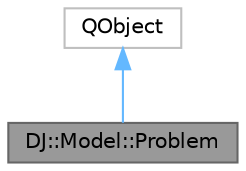 digraph "DJ::Model::Problem"
{
 // LATEX_PDF_SIZE
  bgcolor="transparent";
  edge [fontname=Helvetica,fontsize=10,labelfontname=Helvetica,labelfontsize=10];
  node [fontname=Helvetica,fontsize=10,shape=box,height=0.2,width=0.4];
  Node1 [id="Node000001",label="DJ::Model::Problem",height=0.2,width=0.4,color="gray40", fillcolor="grey60", style="filled", fontcolor="black",tooltip="A problem (from the API)."];
  Node2 -> Node1 [id="edge1_Node000001_Node000002",dir="back",color="steelblue1",style="solid",tooltip=" "];
  Node2 [id="Node000002",label="QObject",height=0.2,width=0.4,color="grey75", fillcolor="white", style="filled",tooltip=" "];
}
